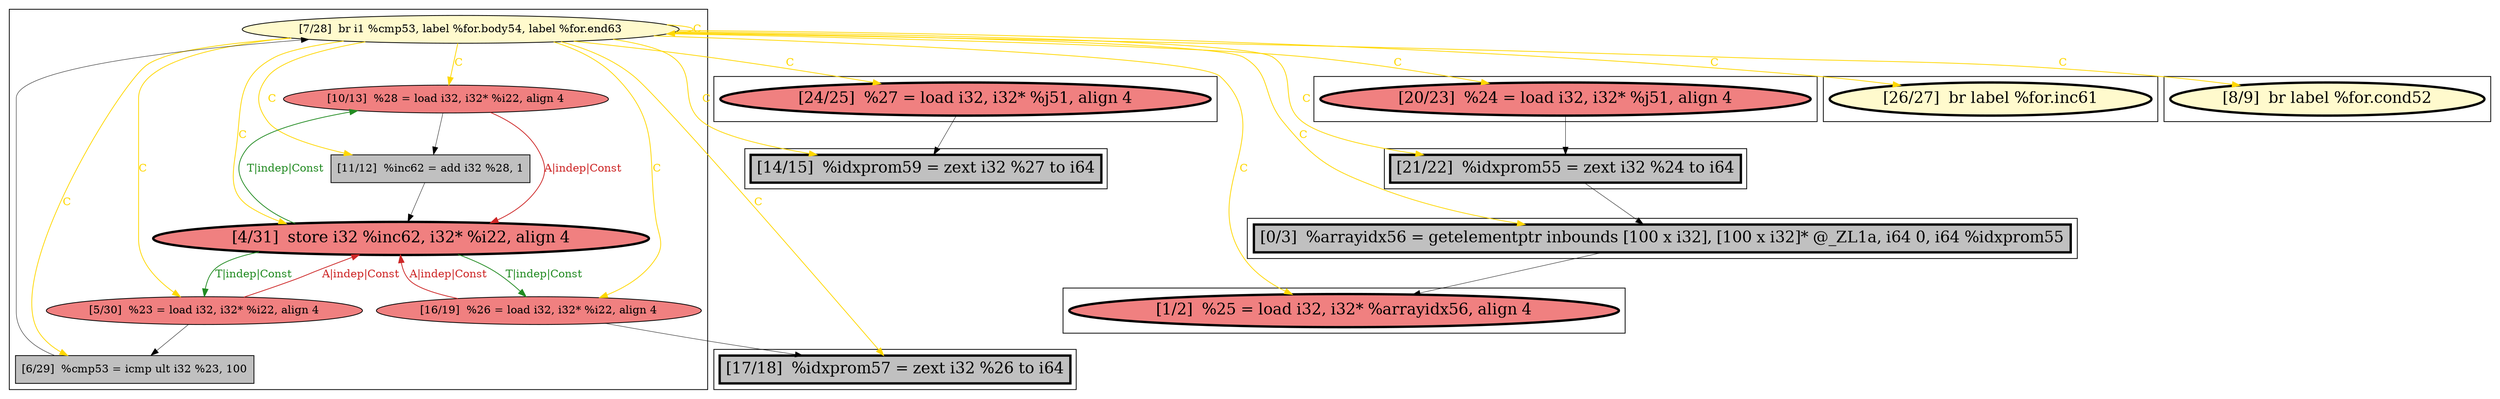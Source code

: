 
digraph G {



node1096->node1097 [style=solid,color=gold,label="C",penwidth=1.0,fontcolor=gold ]
node1096->node1094 [style=solid,color=gold,label="C",penwidth=1.0,fontcolor=gold ]
node1094->node1099 [style=solid,color=forestgreen,label="T|indep|Const",penwidth=1.0,fontcolor=forestgreen ]
node1097->node1100 [style=solid,color=black,label="",penwidth=0.5,fontcolor=black ]
node1094->node1097 [style=solid,color=forestgreen,label="T|indep|Const",penwidth=1.0,fontcolor=forestgreen ]
node1096->node1101 [style=solid,color=gold,label="C",penwidth=1.0,fontcolor=gold ]
node1094->node1095 [style=solid,color=forestgreen,label="T|indep|Const",penwidth=1.0,fontcolor=forestgreen ]
node1095->node1094 [style=solid,color=firebrick3,label="A|indep|Const",penwidth=1.0,fontcolor=firebrick3 ]
node1093->node1102 [style=solid,color=black,label="",penwidth=0.5,fontcolor=black ]
node1095->node1104 [style=solid,color=black,label="",penwidth=0.5,fontcolor=black ]
node1099->node1094 [style=solid,color=firebrick3,label="A|indep|Const",penwidth=1.0,fontcolor=firebrick3 ]
node1103->node1105 [style=solid,color=black,label="",penwidth=0.5,fontcolor=black ]
node1096->node1093 [style=solid,color=gold,label="C",penwidth=1.0,fontcolor=gold ]
node1096->node1102 [style=solid,color=gold,label="C",penwidth=1.0,fontcolor=gold ]
node1096->node1092 [style=solid,color=gold,label="C",penwidth=1.0,fontcolor=gold ]
node1100->node1094 [style=solid,color=black,label="",penwidth=0.5,fontcolor=black ]
node1096->node1095 [style=solid,color=gold,label="C",penwidth=1.0,fontcolor=gold ]
node1096->node1099 [style=solid,color=gold,label="C",penwidth=1.0,fontcolor=gold ]
node1099->node1098 [style=solid,color=black,label="",penwidth=0.5,fontcolor=black ]
node1096->node1091 [style=solid,color=gold,label="C",penwidth=1.0,fontcolor=gold ]
node1096->node1104 [style=solid,color=gold,label="C",penwidth=1.0,fontcolor=gold ]
node1096->node1103 [style=solid,color=gold,label="C",penwidth=1.0,fontcolor=gold ]
node1096->node1090 [style=solid,color=gold,label="C",penwidth=1.0,fontcolor=gold ]
node1096->node1100 [style=solid,color=gold,label="C",penwidth=1.0,fontcolor=gold ]
node1096->node1098 [style=solid,color=gold,label="C",penwidth=1.0,fontcolor=gold ]
node1098->node1096 [style=solid,color=black,label="",penwidth=0.5,fontcolor=black ]
node1096->node1105 [style=solid,color=gold,label="C",penwidth=1.0,fontcolor=gold ]
node1101->node1091 [style=solid,color=black,label="",penwidth=0.5,fontcolor=black ]
node1097->node1094 [style=solid,color=firebrick3,label="A|indep|Const",penwidth=1.0,fontcolor=firebrick3 ]
node1096->node1096 [style=solid,color=gold,label="C",penwidth=1.0,fontcolor=gold ]
node1105->node1093 [style=solid,color=black,label="",penwidth=0.5,fontcolor=black ]


subgraph cluster9 {


node1105 [penwidth=3.0,fontsize=20,fillcolor=grey,label="[21/22]  %idxprom55 = zext i32 %24 to i64",shape=rectangle,style=filled ]



}

subgraph cluster8 {


node1104 [penwidth=3.0,fontsize=20,fillcolor=grey,label="[17/18]  %idxprom57 = zext i32 %26 to i64",shape=rectangle,style=filled ]



}

subgraph cluster7 {


node1103 [penwidth=3.0,fontsize=20,fillcolor=lightcoral,label="[20/23]  %24 = load i32, i32* %j51, align 4",shape=ellipse,style=filled ]



}

subgraph cluster6 {


node1102 [penwidth=3.0,fontsize=20,fillcolor=lightcoral,label="[1/2]  %25 = load i32, i32* %arrayidx56, align 4",shape=ellipse,style=filled ]



}

subgraph cluster0 {


node1090 [penwidth=3.0,fontsize=20,fillcolor=lemonchiffon,label="[8/9]  br label %for.cond52",shape=ellipse,style=filled ]



}

subgraph cluster5 {


node1101 [penwidth=3.0,fontsize=20,fillcolor=lightcoral,label="[24/25]  %27 = load i32, i32* %j51, align 4",shape=ellipse,style=filled ]



}

subgraph cluster1 {


node1091 [penwidth=3.0,fontsize=20,fillcolor=grey,label="[14/15]  %idxprom59 = zext i32 %27 to i64",shape=rectangle,style=filled ]



}

subgraph cluster2 {


node1092 [penwidth=3.0,fontsize=20,fillcolor=lemonchiffon,label="[26/27]  br label %for.inc61",shape=ellipse,style=filled ]



}

subgraph cluster3 {


node1093 [penwidth=3.0,fontsize=20,fillcolor=grey,label="[0/3]  %arrayidx56 = getelementptr inbounds [100 x i32], [100 x i32]* @_ZL1a, i64 0, i64 %idxprom55",shape=rectangle,style=filled ]



}

subgraph cluster4 {


node1100 [fillcolor=grey,label="[11/12]  %inc62 = add i32 %28, 1",shape=rectangle,style=filled ]
node1099 [fillcolor=lightcoral,label="[5/30]  %23 = load i32, i32* %i22, align 4",shape=ellipse,style=filled ]
node1094 [penwidth=3.0,fontsize=20,fillcolor=lightcoral,label="[4/31]  store i32 %inc62, i32* %i22, align 4",shape=ellipse,style=filled ]
node1096 [fillcolor=lemonchiffon,label="[7/28]  br i1 %cmp53, label %for.body54, label %for.end63",shape=ellipse,style=filled ]
node1095 [fillcolor=lightcoral,label="[16/19]  %26 = load i32, i32* %i22, align 4",shape=ellipse,style=filled ]
node1097 [fillcolor=lightcoral,label="[10/13]  %28 = load i32, i32* %i22, align 4",shape=ellipse,style=filled ]
node1098 [fillcolor=grey,label="[6/29]  %cmp53 = icmp ult i32 %23, 100",shape=rectangle,style=filled ]



}

}
